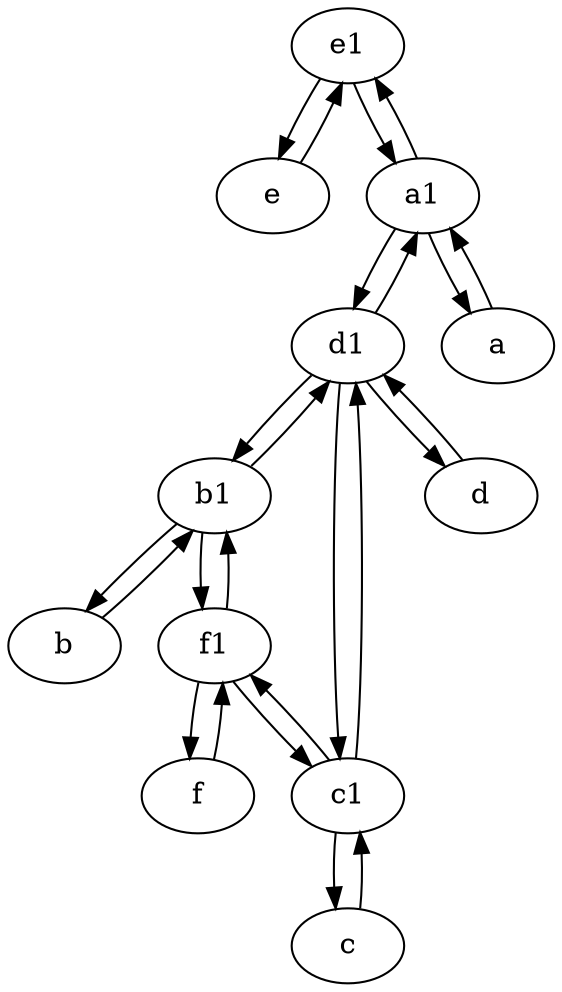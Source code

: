 digraph  {
	e1 [pos="25,45!"];
	b [pos="50,20!"];
	b1 [pos="45,20!"];
	c1 [pos="30,15!"];
	e [pos="30,50!"];
	d [pos="20,30!"];
	f1;
	a1 [pos="40,15!"];
	c [pos="20,10!"];
	d1 [pos="25,30!"];
	a [pos="40,10!"];
	f [pos="15,45!"];
	a1 -> e1;
	f1 -> c1;
	b -> b1;
	d1 -> b1;
	b1 -> f1;
	f1 -> b1;
	a1 -> a;
	e1 -> e;
	d1 -> a1;
	d1 -> c1;
	f -> f1;
	b1 -> d1;
	f1 -> f;
	d -> d1;
	a1 -> d1;
	e -> e1;
	a -> a1;
	d1 -> d;
	e1 -> a1;
	b1 -> b;
	c -> c1;
	c1 -> d1;
	c1 -> c;
	c1 -> f1;

	}